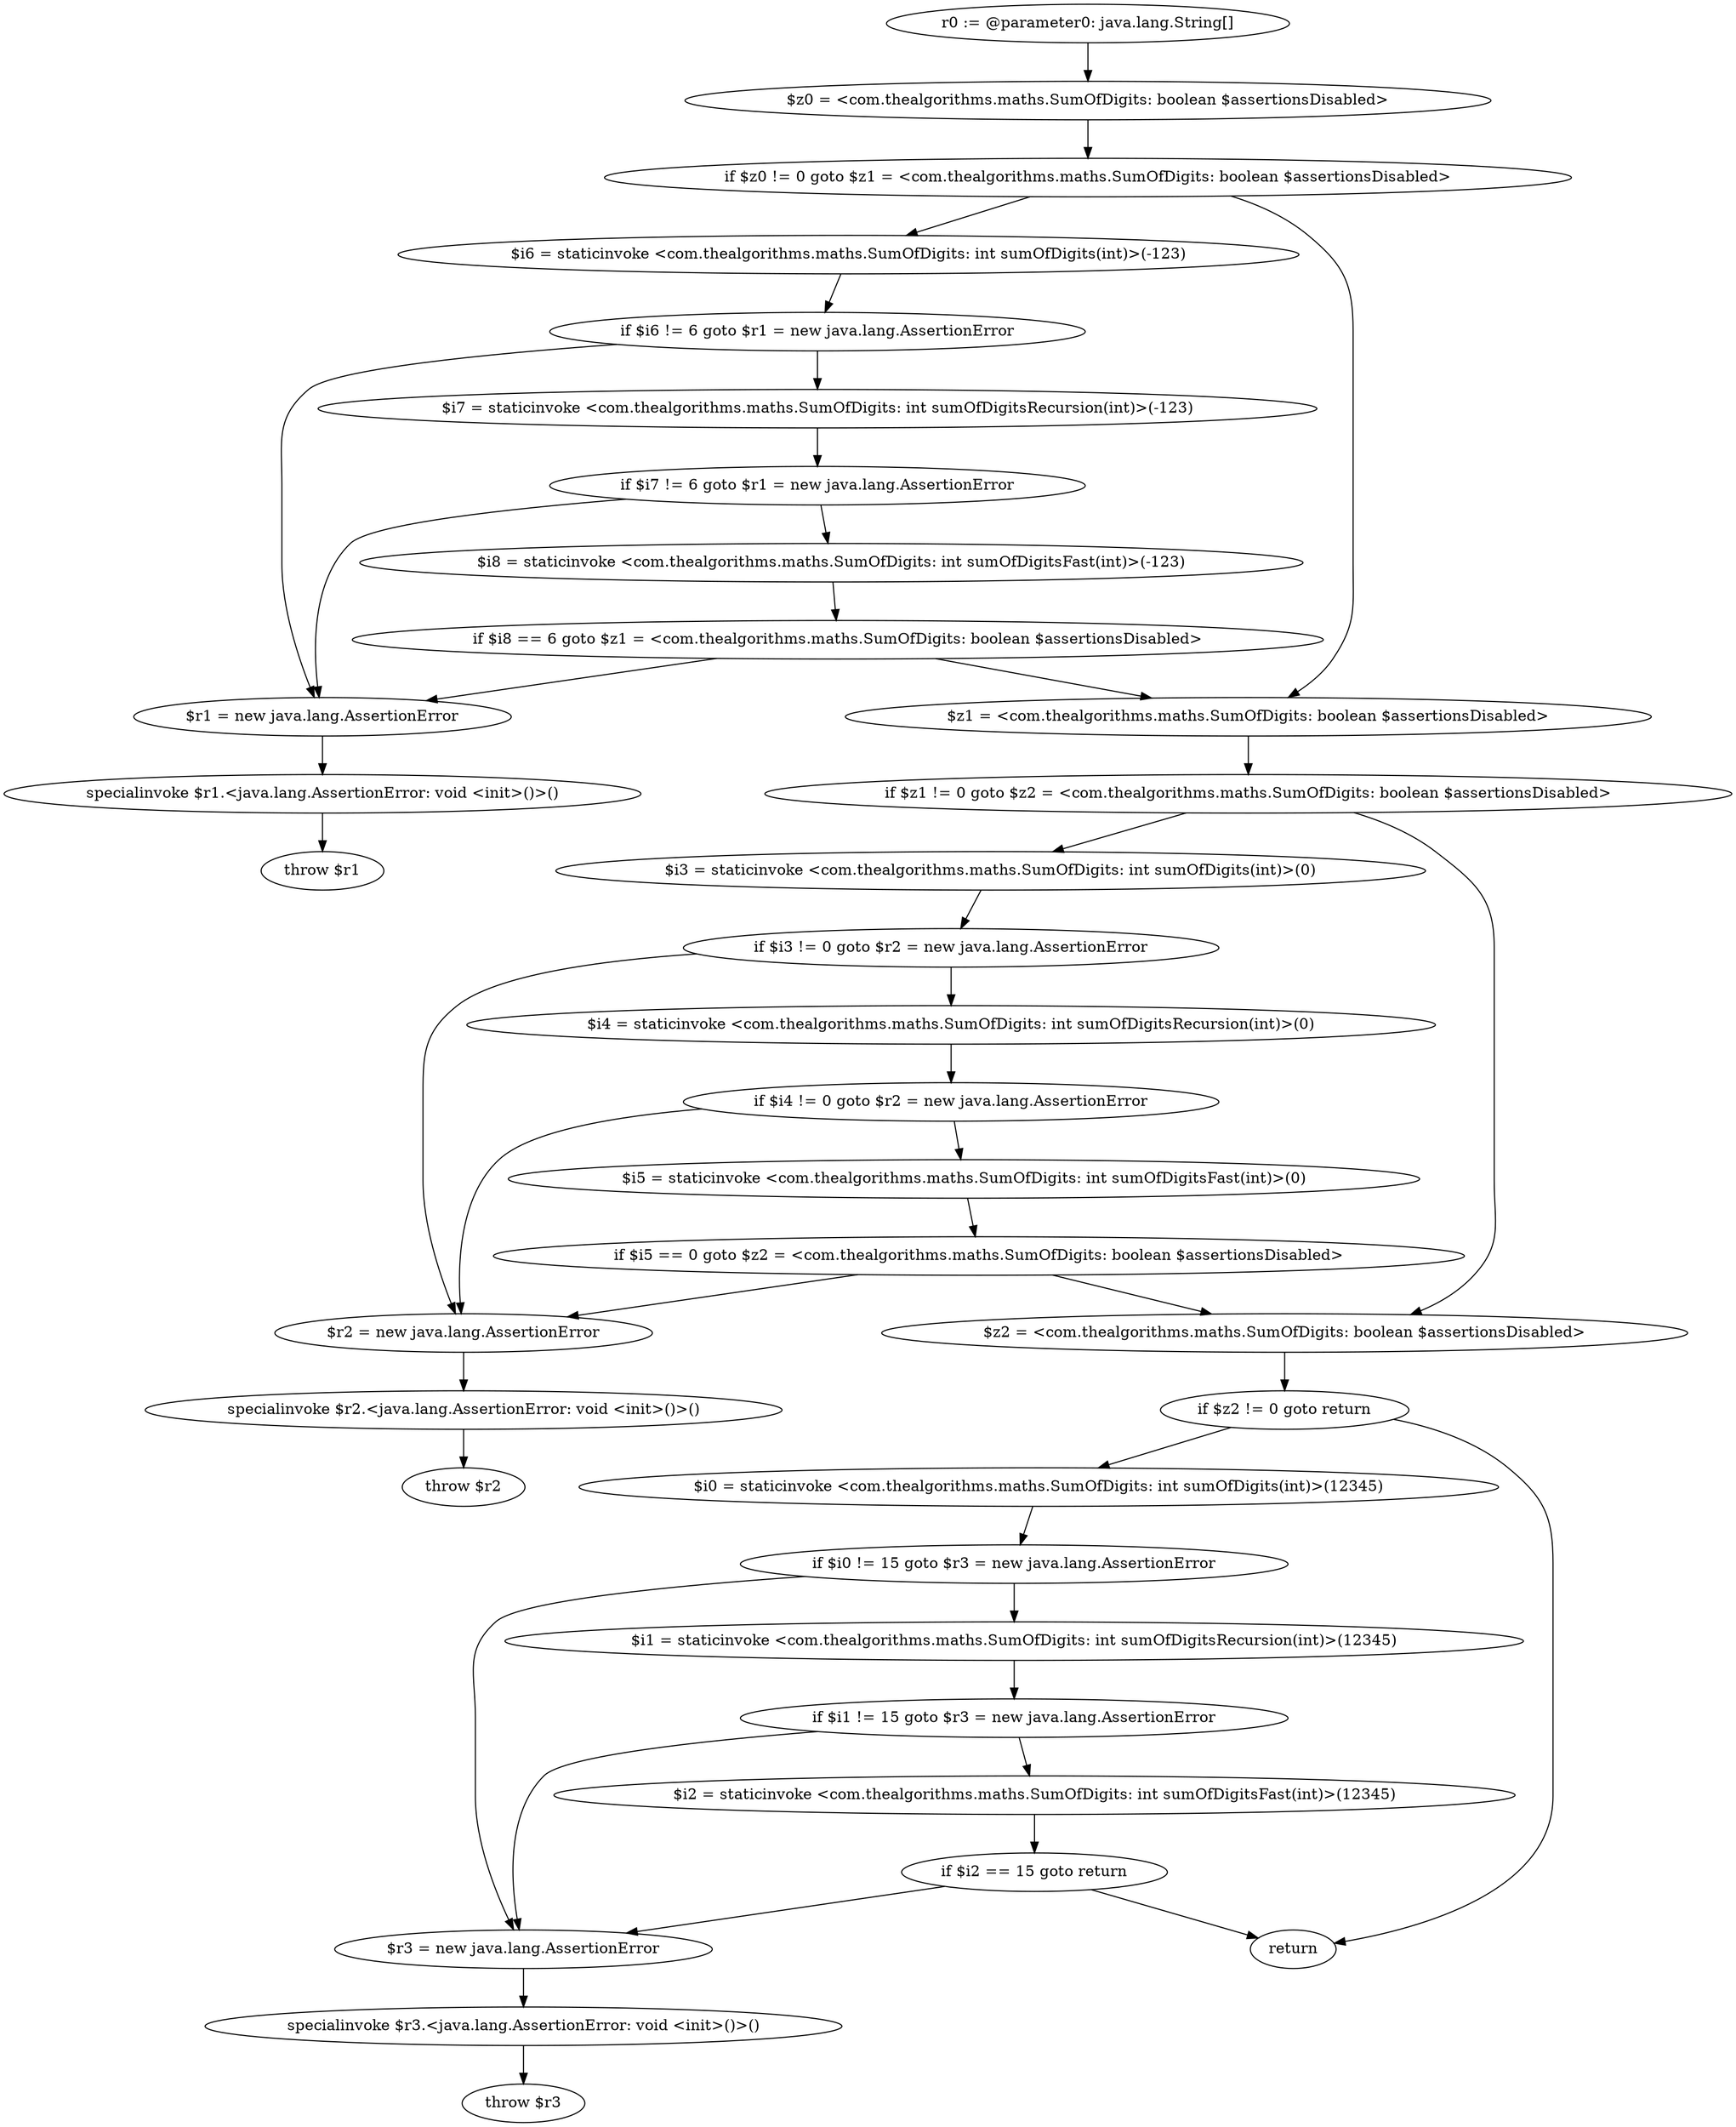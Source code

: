 digraph "unitGraph" {
    "r0 := @parameter0: java.lang.String[]"
    "$z0 = <com.thealgorithms.maths.SumOfDigits: boolean $assertionsDisabled>"
    "if $z0 != 0 goto $z1 = <com.thealgorithms.maths.SumOfDigits: boolean $assertionsDisabled>"
    "$i6 = staticinvoke <com.thealgorithms.maths.SumOfDigits: int sumOfDigits(int)>(-123)"
    "if $i6 != 6 goto $r1 = new java.lang.AssertionError"
    "$i7 = staticinvoke <com.thealgorithms.maths.SumOfDigits: int sumOfDigitsRecursion(int)>(-123)"
    "if $i7 != 6 goto $r1 = new java.lang.AssertionError"
    "$i8 = staticinvoke <com.thealgorithms.maths.SumOfDigits: int sumOfDigitsFast(int)>(-123)"
    "if $i8 == 6 goto $z1 = <com.thealgorithms.maths.SumOfDigits: boolean $assertionsDisabled>"
    "$r1 = new java.lang.AssertionError"
    "specialinvoke $r1.<java.lang.AssertionError: void <init>()>()"
    "throw $r1"
    "$z1 = <com.thealgorithms.maths.SumOfDigits: boolean $assertionsDisabled>"
    "if $z1 != 0 goto $z2 = <com.thealgorithms.maths.SumOfDigits: boolean $assertionsDisabled>"
    "$i3 = staticinvoke <com.thealgorithms.maths.SumOfDigits: int sumOfDigits(int)>(0)"
    "if $i3 != 0 goto $r2 = new java.lang.AssertionError"
    "$i4 = staticinvoke <com.thealgorithms.maths.SumOfDigits: int sumOfDigitsRecursion(int)>(0)"
    "if $i4 != 0 goto $r2 = new java.lang.AssertionError"
    "$i5 = staticinvoke <com.thealgorithms.maths.SumOfDigits: int sumOfDigitsFast(int)>(0)"
    "if $i5 == 0 goto $z2 = <com.thealgorithms.maths.SumOfDigits: boolean $assertionsDisabled>"
    "$r2 = new java.lang.AssertionError"
    "specialinvoke $r2.<java.lang.AssertionError: void <init>()>()"
    "throw $r2"
    "$z2 = <com.thealgorithms.maths.SumOfDigits: boolean $assertionsDisabled>"
    "if $z2 != 0 goto return"
    "$i0 = staticinvoke <com.thealgorithms.maths.SumOfDigits: int sumOfDigits(int)>(12345)"
    "if $i0 != 15 goto $r3 = new java.lang.AssertionError"
    "$i1 = staticinvoke <com.thealgorithms.maths.SumOfDigits: int sumOfDigitsRecursion(int)>(12345)"
    "if $i1 != 15 goto $r3 = new java.lang.AssertionError"
    "$i2 = staticinvoke <com.thealgorithms.maths.SumOfDigits: int sumOfDigitsFast(int)>(12345)"
    "if $i2 == 15 goto return"
    "$r3 = new java.lang.AssertionError"
    "specialinvoke $r3.<java.lang.AssertionError: void <init>()>()"
    "throw $r3"
    "return"
    "r0 := @parameter0: java.lang.String[]"->"$z0 = <com.thealgorithms.maths.SumOfDigits: boolean $assertionsDisabled>";
    "$z0 = <com.thealgorithms.maths.SumOfDigits: boolean $assertionsDisabled>"->"if $z0 != 0 goto $z1 = <com.thealgorithms.maths.SumOfDigits: boolean $assertionsDisabled>";
    "if $z0 != 0 goto $z1 = <com.thealgorithms.maths.SumOfDigits: boolean $assertionsDisabled>"->"$i6 = staticinvoke <com.thealgorithms.maths.SumOfDigits: int sumOfDigits(int)>(-123)";
    "if $z0 != 0 goto $z1 = <com.thealgorithms.maths.SumOfDigits: boolean $assertionsDisabled>"->"$z1 = <com.thealgorithms.maths.SumOfDigits: boolean $assertionsDisabled>";
    "$i6 = staticinvoke <com.thealgorithms.maths.SumOfDigits: int sumOfDigits(int)>(-123)"->"if $i6 != 6 goto $r1 = new java.lang.AssertionError";
    "if $i6 != 6 goto $r1 = new java.lang.AssertionError"->"$i7 = staticinvoke <com.thealgorithms.maths.SumOfDigits: int sumOfDigitsRecursion(int)>(-123)";
    "if $i6 != 6 goto $r1 = new java.lang.AssertionError"->"$r1 = new java.lang.AssertionError";
    "$i7 = staticinvoke <com.thealgorithms.maths.SumOfDigits: int sumOfDigitsRecursion(int)>(-123)"->"if $i7 != 6 goto $r1 = new java.lang.AssertionError";
    "if $i7 != 6 goto $r1 = new java.lang.AssertionError"->"$i8 = staticinvoke <com.thealgorithms.maths.SumOfDigits: int sumOfDigitsFast(int)>(-123)";
    "if $i7 != 6 goto $r1 = new java.lang.AssertionError"->"$r1 = new java.lang.AssertionError";
    "$i8 = staticinvoke <com.thealgorithms.maths.SumOfDigits: int sumOfDigitsFast(int)>(-123)"->"if $i8 == 6 goto $z1 = <com.thealgorithms.maths.SumOfDigits: boolean $assertionsDisabled>";
    "if $i8 == 6 goto $z1 = <com.thealgorithms.maths.SumOfDigits: boolean $assertionsDisabled>"->"$r1 = new java.lang.AssertionError";
    "if $i8 == 6 goto $z1 = <com.thealgorithms.maths.SumOfDigits: boolean $assertionsDisabled>"->"$z1 = <com.thealgorithms.maths.SumOfDigits: boolean $assertionsDisabled>";
    "$r1 = new java.lang.AssertionError"->"specialinvoke $r1.<java.lang.AssertionError: void <init>()>()";
    "specialinvoke $r1.<java.lang.AssertionError: void <init>()>()"->"throw $r1";
    "$z1 = <com.thealgorithms.maths.SumOfDigits: boolean $assertionsDisabled>"->"if $z1 != 0 goto $z2 = <com.thealgorithms.maths.SumOfDigits: boolean $assertionsDisabled>";
    "if $z1 != 0 goto $z2 = <com.thealgorithms.maths.SumOfDigits: boolean $assertionsDisabled>"->"$i3 = staticinvoke <com.thealgorithms.maths.SumOfDigits: int sumOfDigits(int)>(0)";
    "if $z1 != 0 goto $z2 = <com.thealgorithms.maths.SumOfDigits: boolean $assertionsDisabled>"->"$z2 = <com.thealgorithms.maths.SumOfDigits: boolean $assertionsDisabled>";
    "$i3 = staticinvoke <com.thealgorithms.maths.SumOfDigits: int sumOfDigits(int)>(0)"->"if $i3 != 0 goto $r2 = new java.lang.AssertionError";
    "if $i3 != 0 goto $r2 = new java.lang.AssertionError"->"$i4 = staticinvoke <com.thealgorithms.maths.SumOfDigits: int sumOfDigitsRecursion(int)>(0)";
    "if $i3 != 0 goto $r2 = new java.lang.AssertionError"->"$r2 = new java.lang.AssertionError";
    "$i4 = staticinvoke <com.thealgorithms.maths.SumOfDigits: int sumOfDigitsRecursion(int)>(0)"->"if $i4 != 0 goto $r2 = new java.lang.AssertionError";
    "if $i4 != 0 goto $r2 = new java.lang.AssertionError"->"$i5 = staticinvoke <com.thealgorithms.maths.SumOfDigits: int sumOfDigitsFast(int)>(0)";
    "if $i4 != 0 goto $r2 = new java.lang.AssertionError"->"$r2 = new java.lang.AssertionError";
    "$i5 = staticinvoke <com.thealgorithms.maths.SumOfDigits: int sumOfDigitsFast(int)>(0)"->"if $i5 == 0 goto $z2 = <com.thealgorithms.maths.SumOfDigits: boolean $assertionsDisabled>";
    "if $i5 == 0 goto $z2 = <com.thealgorithms.maths.SumOfDigits: boolean $assertionsDisabled>"->"$r2 = new java.lang.AssertionError";
    "if $i5 == 0 goto $z2 = <com.thealgorithms.maths.SumOfDigits: boolean $assertionsDisabled>"->"$z2 = <com.thealgorithms.maths.SumOfDigits: boolean $assertionsDisabled>";
    "$r2 = new java.lang.AssertionError"->"specialinvoke $r2.<java.lang.AssertionError: void <init>()>()";
    "specialinvoke $r2.<java.lang.AssertionError: void <init>()>()"->"throw $r2";
    "$z2 = <com.thealgorithms.maths.SumOfDigits: boolean $assertionsDisabled>"->"if $z2 != 0 goto return";
    "if $z2 != 0 goto return"->"$i0 = staticinvoke <com.thealgorithms.maths.SumOfDigits: int sumOfDigits(int)>(12345)";
    "if $z2 != 0 goto return"->"return";
    "$i0 = staticinvoke <com.thealgorithms.maths.SumOfDigits: int sumOfDigits(int)>(12345)"->"if $i0 != 15 goto $r3 = new java.lang.AssertionError";
    "if $i0 != 15 goto $r3 = new java.lang.AssertionError"->"$i1 = staticinvoke <com.thealgorithms.maths.SumOfDigits: int sumOfDigitsRecursion(int)>(12345)";
    "if $i0 != 15 goto $r3 = new java.lang.AssertionError"->"$r3 = new java.lang.AssertionError";
    "$i1 = staticinvoke <com.thealgorithms.maths.SumOfDigits: int sumOfDigitsRecursion(int)>(12345)"->"if $i1 != 15 goto $r3 = new java.lang.AssertionError";
    "if $i1 != 15 goto $r3 = new java.lang.AssertionError"->"$i2 = staticinvoke <com.thealgorithms.maths.SumOfDigits: int sumOfDigitsFast(int)>(12345)";
    "if $i1 != 15 goto $r3 = new java.lang.AssertionError"->"$r3 = new java.lang.AssertionError";
    "$i2 = staticinvoke <com.thealgorithms.maths.SumOfDigits: int sumOfDigitsFast(int)>(12345)"->"if $i2 == 15 goto return";
    "if $i2 == 15 goto return"->"$r3 = new java.lang.AssertionError";
    "if $i2 == 15 goto return"->"return";
    "$r3 = new java.lang.AssertionError"->"specialinvoke $r3.<java.lang.AssertionError: void <init>()>()";
    "specialinvoke $r3.<java.lang.AssertionError: void <init>()>()"->"throw $r3";
}

